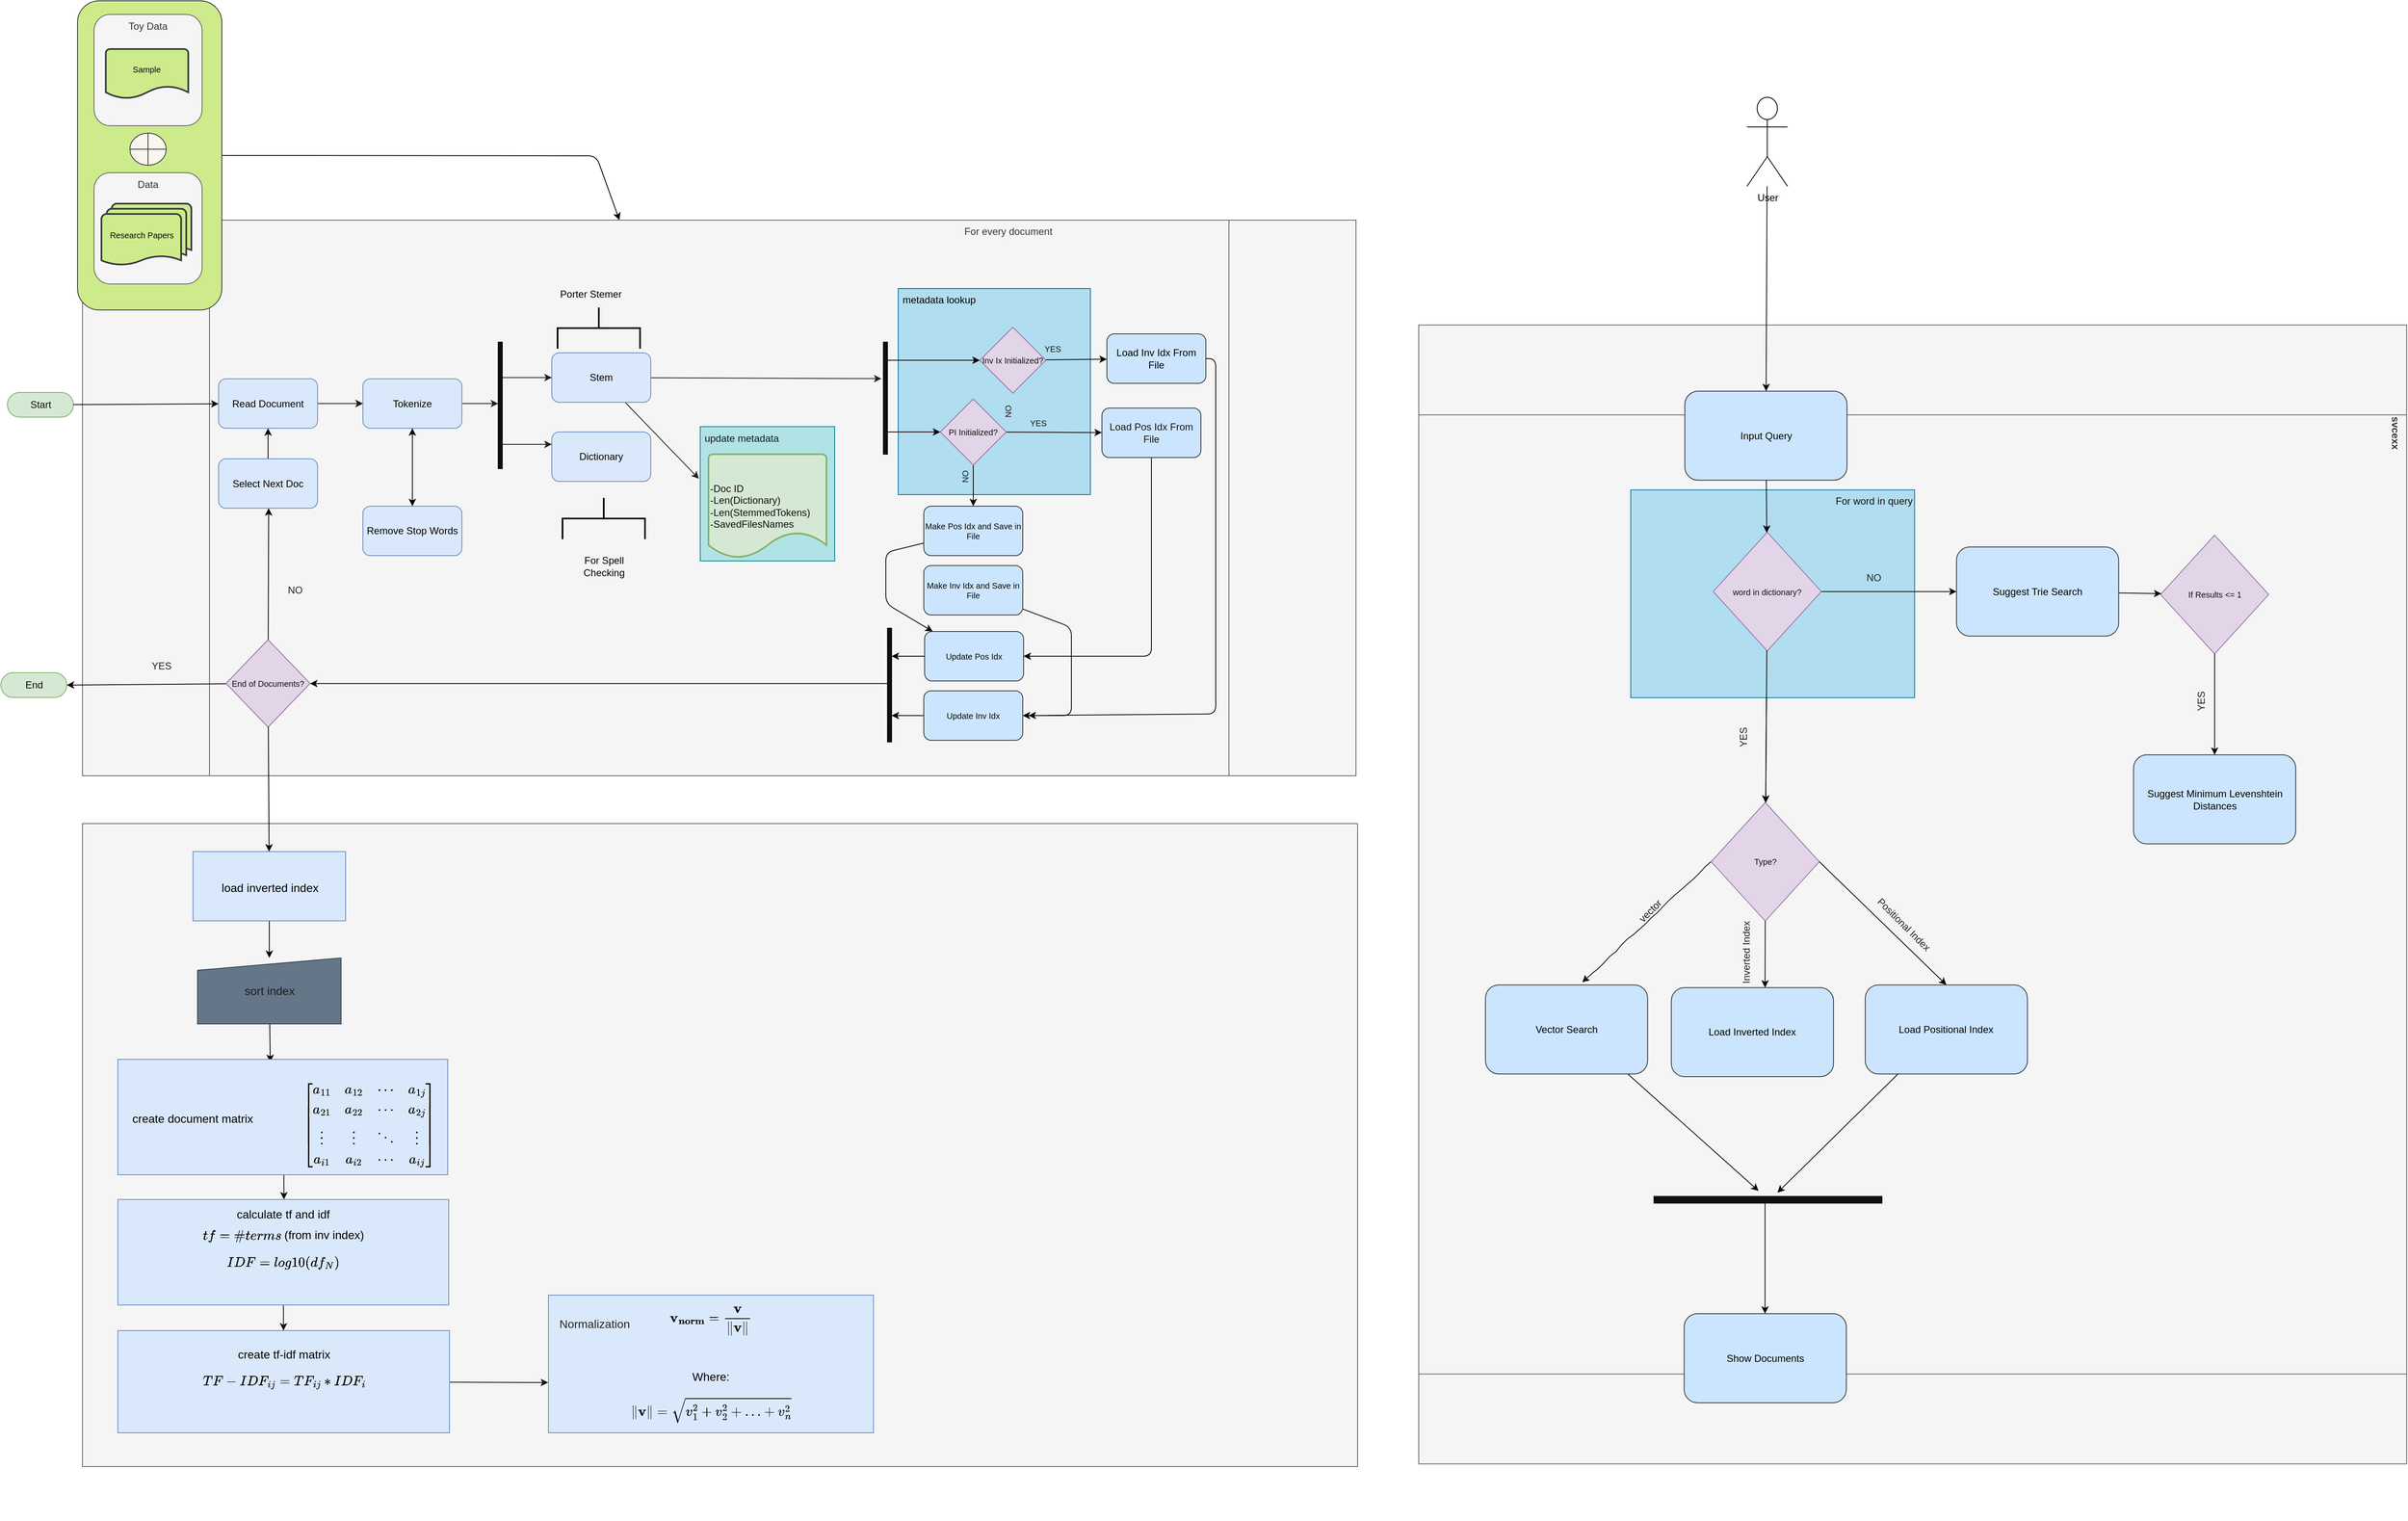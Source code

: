 <mxfile>
    <diagram id="dGPxJo6fwc0PaEvFugDu" name="Page-1">
        <mxGraphModel dx="1593" dy="1040" grid="0" gridSize="10" guides="1" tooltips="1" connect="1" arrows="1" fold="1" page="0" pageScale="1" pageWidth="700" pageHeight="1000" background="#ffffff" math="1" shadow="0">
            <root>
                <mxCell id="0"/>
                <mxCell id="1" parent="0"/>
                <mxCell id="136" value="Start" style="html=1;dashed=0;whitespace=wrap;shape=mxgraph.dfd.start;fillColor=#d5e8d4;strokeColor=#82b366;fontColor=#121212;" parent="1" vertex="1">
                    <mxGeometry x="42" y="198" width="80" height="30" as="geometry"/>
                </mxCell>
                <mxCell id="137" value="&amp;nbsp; &amp;nbsp; &amp;nbsp; &amp;nbsp; &amp;nbsp; &amp;nbsp; &amp;nbsp; &amp;nbsp; &amp;nbsp; &amp;nbsp; &amp;nbsp; &amp;nbsp; &amp;nbsp; &amp;nbsp; &amp;nbsp; &amp;nbsp; &amp;nbsp; &amp;nbsp; &amp;nbsp; &amp;nbsp; &amp;nbsp; &amp;nbsp; &amp;nbsp; &amp;nbsp; &amp;nbsp; &amp;nbsp; &amp;nbsp; &amp;nbsp; &amp;nbsp; &amp;nbsp; &amp;nbsp; &amp;nbsp; &amp;nbsp; &amp;nbsp; &amp;nbsp; &amp;nbsp; &amp;nbsp; &amp;nbsp; &amp;nbsp; &amp;nbsp; &amp;nbsp; &amp;nbsp; &amp;nbsp; &amp;nbsp; &amp;nbsp; &amp;nbsp; &amp;nbsp; &amp;nbsp; &amp;nbsp; &amp;nbsp; &amp;nbsp; &amp;nbsp; &amp;nbsp; &amp;nbsp; &amp;nbsp; &amp;nbsp; &amp;nbsp; &amp;nbsp; &amp;nbsp; &amp;nbsp; &amp;nbsp; &amp;nbsp; &amp;nbsp; &amp;nbsp; &amp;nbsp; &amp;nbsp; &amp;nbsp; &amp;nbsp; &amp;nbsp; &amp;nbsp; &amp;nbsp; &amp;nbsp; &amp;nbsp; &amp;nbsp; &amp;nbsp; &amp;nbsp; &amp;nbsp; &amp;nbsp; &amp;nbsp; &amp;nbsp; &amp;nbsp; &amp;nbsp; &amp;nbsp; &amp;nbsp; &amp;nbsp; &amp;nbsp; &amp;nbsp; &amp;nbsp; &amp;nbsp; &amp;nbsp; &amp;nbsp; &amp;nbsp; &amp;nbsp; &amp;nbsp; &amp;nbsp; &amp;nbsp; &amp;nbsp; &amp;nbsp; &amp;nbsp; &amp;nbsp; &amp;nbsp; &amp;nbsp; &amp;nbsp; &amp;nbsp; &amp;nbsp; For every document" style="shape=process;whiteSpace=wrap;html=1;backgroundOutline=1;fillColor=#f5f5f5;strokeColor=#666666;verticalAlign=top;fontColor=#333333;" parent="1" vertex="1">
                    <mxGeometry x="133" y="-11" width="1544" height="674" as="geometry"/>
                </mxCell>
                <mxCell id="138" value="&amp;nbsp;metadata lookup" style="rounded=0;whiteSpace=wrap;html=1;strokeColor=#10739e;fillColor=#b1ddf0;fontColor=#000000;align=left;verticalAlign=top;" parent="1" vertex="1">
                    <mxGeometry x="1122" y="72" width="233" height="250" as="geometry"/>
                </mxCell>
                <mxCell id="139" style="edgeStyle=none;html=1;strokeColor=#000000;fontColor=#000000;" parent="1" source="140" target="137" edge="1">
                    <mxGeometry relative="1" as="geometry">
                        <Array as="points">
                            <mxPoint x="756" y="-89"/>
                        </Array>
                    </mxGeometry>
                </mxCell>
                <mxCell id="140" value="" style="rounded=1;whiteSpace=wrap;html=1;labelBorderColor=none;strokeColor=#36393d;fontSize=10;fillColor=#cdeb8b;" parent="1" vertex="1">
                    <mxGeometry x="127" y="-277" width="175" height="375" as="geometry"/>
                </mxCell>
                <mxCell id="141" value="" style="edgeStyle=none;hachureGap=4;html=1;fontFamily=Architects Daughter;fontSource=https%3A%2F%2Ffonts.googleapis.com%2Fcss%3Ffamily%3DArchitects%2BDaughter;fontSize=16;" parent="1" source="143" target="168" edge="1">
                    <mxGeometry relative="1" as="geometry"/>
                </mxCell>
                <mxCell id="142" style="edgeStyle=none;hachureGap=4;html=1;fontFamily=Architects Daughter;fontSource=https%3A%2F%2Ffonts.googleapis.com%2Fcss%3Ffamily%3DArchitects%2BDaughter;fontSize=16;strokeColor=#222020;" parent="1" source="143" target="168" edge="1">
                    <mxGeometry relative="1" as="geometry"/>
                </mxCell>
                <mxCell id="143" value="Read Document" style="rounded=1;whiteSpace=wrap;html=1;fillColor=#dae8fc;strokeColor=#6c8ebf;fontColor=#000000;labelBorderColor=none;" parent="1" vertex="1">
                    <mxGeometry x="298" y="181.5" width="120" height="60" as="geometry"/>
                </mxCell>
                <mxCell id="144" value="Data" style="rounded=1;whiteSpace=wrap;html=1;fillColor=#f5f5f5;strokeColor=#666666;fontColor=#333333;verticalAlign=top;" parent="1" vertex="1">
                    <mxGeometry x="147" y="-68.5" width="131" height="135" as="geometry"/>
                </mxCell>
                <mxCell id="145" style="edgeStyle=none;html=1;strokeColor=#0f0000;fontColor=#130101;" parent="1" source="136" target="143" edge="1">
                    <mxGeometry relative="1" as="geometry"/>
                </mxCell>
                <mxCell id="146" value="Toy Data" style="rounded=1;whiteSpace=wrap;html=1;fillColor=#f5f5f5;strokeColor=#666666;fontColor=#333333;verticalAlign=top;" parent="1" vertex="1">
                    <mxGeometry x="147" y="-260.5" width="131" height="135" as="geometry"/>
                </mxCell>
                <mxCell id="147" value="" style="edgeStyle=none;html=1;strokeColor=#080808;fontColor=#0f0f0f;" parent="1" source="192" target="184" edge="1">
                    <mxGeometry relative="1" as="geometry"/>
                </mxCell>
                <mxCell id="148" value="&amp;nbsp; &amp;nbsp;Research Papers" style="strokeWidth=2;html=1;shape=mxgraph.flowchart.multi-document;whiteSpace=wrap;strokeColor=#36393d;fontSize=10;fillColor=#cdeb8b;fontColor=#080707;align=left;" parent="1" vertex="1">
                    <mxGeometry x="156" y="-31" width="109" height="75.5" as="geometry"/>
                </mxCell>
                <mxCell id="149" value="&lt;br&gt;Sample" style="strokeWidth=2;html=1;shape=mxgraph.flowchart.document2;whiteSpace=wrap;size=0.25;strokeColor=#36393d;fontSize=10;fillColor=#cdeb8b;fontColor=#0a0a0a;verticalAlign=top;" parent="1" vertex="1">
                    <mxGeometry x="161.25" y="-218.5" width="100" height="60" as="geometry"/>
                </mxCell>
                <mxCell id="150" style="edgeStyle=none;html=1;entryX=1;entryY=0.5;entryDx=0;entryDy=0;strokeColor=#0f0000;fontSize=10;fontColor=#080808;" parent="1" edge="1">
                    <mxGeometry relative="1" as="geometry">
                        <Array as="points">
                            <mxPoint x="1507" y="157"/>
                            <mxPoint x="1507" y="442"/>
                            <mxPoint x="1507" y="588"/>
                        </Array>
                        <mxPoint x="1490" y="157" as="sourcePoint"/>
                        <mxPoint x="1280" y="590" as="targetPoint"/>
                    </mxGeometry>
                </mxCell>
                <mxCell id="151" value="" style="edgeStyle=none;html=1;strokeColor=#0f0000;fontSize=10;fontColor=#080808;" parent="1" source="152" target="157" edge="1">
                    <mxGeometry relative="1" as="geometry"/>
                </mxCell>
                <mxCell id="152" value="Update Pos Idx" style="rounded=1;whiteSpace=wrap;html=1;labelBorderColor=none;strokeColor=#36393d;fontSize=10;fillColor=#cce5ff;fontColor=#080808;" parent="1" vertex="1">
                    <mxGeometry x="1154" y="488" width="120" height="60" as="geometry"/>
                </mxCell>
                <mxCell id="153" value="" style="edgeStyle=none;html=1;strokeColor=#0f0000;fontSize=10;fontColor=#080808;" parent="1" source="154" target="157" edge="1">
                    <mxGeometry relative="1" as="geometry"/>
                </mxCell>
                <mxCell id="154" value="Update Inv Idx" style="rounded=1;whiteSpace=wrap;html=1;labelBorderColor=none;strokeColor=#36393d;fontSize=10;fillColor=#cce5ff;fontColor=#080808;" parent="1" vertex="1">
                    <mxGeometry x="1153" y="560" width="120" height="60" as="geometry"/>
                </mxCell>
                <mxCell id="155" value="NO" style="text;html=1;strokeColor=none;fillColor=none;align=center;verticalAlign=middle;whiteSpace=wrap;rounded=0;labelBorderColor=none;fontSize=10;fontColor=#151414;horizontal=0;" parent="1" vertex="1">
                    <mxGeometry x="1173" y="285" width="60" height="30" as="geometry"/>
                </mxCell>
                <mxCell id="156" style="edgeStyle=none;html=1;strokeColor=#0f0000;fontSize=10;fontColor=#080808;" parent="1" source="157" target="162" edge="1">
                    <mxGeometry relative="1" as="geometry"/>
                </mxCell>
                <mxCell id="157" value="" style="html=1;points=[];perimeter=orthogonalPerimeter;fillColor=strokeColor;fontColor=#230101;strokeColor=#100f0f;" parent="1" vertex="1">
                    <mxGeometry x="1109" y="484" width="5" height="138" as="geometry"/>
                </mxCell>
                <mxCell id="158" value="" style="verticalLabelPosition=bottom;verticalAlign=top;html=1;shape=mxgraph.flowchart.summing_function;labelBorderColor=none;strokeColor=#36393d;fontSize=10;fillColor=#f9f7ed;" parent="1" vertex="1">
                    <mxGeometry x="190.5" y="-116.5" width="44" height="39" as="geometry"/>
                </mxCell>
                <mxCell id="159" value="End" style="html=1;dashed=0;whitespace=wrap;shape=mxgraph.dfd.start;fillColor=#d5e8d4;strokeColor=#82b366;fontColor=#080808;" parent="1" vertex="1">
                    <mxGeometry x="34" y="538" width="80" height="30" as="geometry"/>
                </mxCell>
                <mxCell id="160" value="" style="edgeStyle=none;html=1;strokeColor=#0f0000;fontSize=10;fontColor=#080808;" parent="1" source="162" edge="1">
                    <mxGeometry relative="1" as="geometry">
                        <mxPoint x="358.727" y="338.5" as="targetPoint"/>
                    </mxGeometry>
                </mxCell>
                <mxCell id="161" style="edgeStyle=none;html=1;entryX=1;entryY=0.5;entryDx=0;entryDy=0;entryPerimeter=0;strokeColor=#0f0000;fontSize=10;fontColor=#080808;" parent="1" source="162" target="159" edge="1">
                    <mxGeometry relative="1" as="geometry"/>
                </mxCell>
                <mxCell id="162" value="&lt;font style=&quot;font-size: 10px;&quot;&gt;End of Documents?&lt;/font&gt;" style="rhombus;whiteSpace=wrap;html=1;fillColor=#e1d5e7;strokeColor=#9673a6;fontColor=#100f0f;" parent="1" vertex="1">
                    <mxGeometry x="307" y="498" width="102" height="106" as="geometry"/>
                </mxCell>
                <mxCell id="163" value="" style="edgeStyle=none;html=1;strokeColor=#0f0000;fontSize=10;fontColor=#080808;" parent="1" source="164" target="143" edge="1">
                    <mxGeometry relative="1" as="geometry"/>
                </mxCell>
                <mxCell id="164" value="Select Next Doc" style="rounded=1;whiteSpace=wrap;html=1;fillColor=#dae8fc;strokeColor=#6c8ebf;fontColor=#000000;labelBorderColor=none;" parent="1" vertex="1">
                    <mxGeometry x="298" y="278.5" width="120" height="60" as="geometry"/>
                </mxCell>
                <mxCell id="165" value="Dictionary" style="whiteSpace=wrap;html=1;fillColor=#dae8fc;strokeColor=#6c8ebf;fontColor=#000000;rounded=1;labelBorderColor=none;" parent="1" vertex="1">
                    <mxGeometry x="702" y="246" width="120" height="60" as="geometry"/>
                </mxCell>
                <mxCell id="166" style="edgeStyle=none;html=1;strokeColor=#080808;fontColor=#000000;" parent="1" source="168" target="170" edge="1">
                    <mxGeometry relative="1" as="geometry"/>
                </mxCell>
                <mxCell id="167" value="" style="edgeStyle=none;hachureGap=4;html=1;strokeColor=#222020;fontFamily=Architects Daughter;fontSource=https%3A%2F%2Ffonts.googleapis.com%2Fcss%3Ffamily%3DArchitects%2BDaughter;fontSize=16;" parent="1" source="168" target="179" edge="1">
                    <mxGeometry relative="1" as="geometry"/>
                </mxCell>
                <mxCell id="168" value="Tokenize" style="whiteSpace=wrap;html=1;fillColor=#dae8fc;strokeColor=#6c8ebf;fontColor=#000000;rounded=1;labelBorderColor=none;" parent="1" vertex="1">
                    <mxGeometry x="473" y="181.5" width="120" height="60" as="geometry"/>
                </mxCell>
                <mxCell id="169" style="edgeStyle=none;html=1;strokeColor=#080808;fontColor=#000000;" parent="1" source="170" target="168" edge="1">
                    <mxGeometry relative="1" as="geometry"/>
                </mxCell>
                <mxCell id="170" value="Remove Stop Words" style="whiteSpace=wrap;html=1;fillColor=#dae8fc;strokeColor=#6c8ebf;fontColor=#000000;rounded=1;labelBorderColor=none;" parent="1" vertex="1">
                    <mxGeometry x="473" y="336" width="120" height="60" as="geometry"/>
                </mxCell>
                <mxCell id="171" value="Porter Stemer" style="text;html=1;strokeColor=none;fillColor=none;align=center;verticalAlign=middle;whiteSpace=wrap;rounded=0;fontColor=#000000;" parent="1" vertex="1">
                    <mxGeometry x="700" y="66.5" width="99" height="25" as="geometry"/>
                </mxCell>
                <mxCell id="172" style="edgeStyle=none;hachureGap=4;html=1;entryX=-0.01;entryY=0.388;entryDx=0;entryDy=0;entryPerimeter=0;strokeColor=#222020;fontFamily=Architects Daughter;fontSource=https%3A%2F%2Ffonts.googleapis.com%2Fcss%3Ffamily%3DArchitects%2BDaughter;fontSize=16;" parent="1" source="174" target="180" edge="1">
                    <mxGeometry relative="1" as="geometry"/>
                </mxCell>
                <mxCell id="173" style="edgeStyle=none;hachureGap=4;html=1;entryX=-0.467;entryY=0.326;entryDx=0;entryDy=0;entryPerimeter=0;strokeColor=#222020;fontFamily=Architects Daughter;fontSource=https%3A%2F%2Ffonts.googleapis.com%2Fcss%3Ffamily%3DArchitects%2BDaughter;fontSize=16;" parent="1" source="174" target="188" edge="1">
                    <mxGeometry relative="1" as="geometry"/>
                </mxCell>
                <mxCell id="174" value="Stem" style="whiteSpace=wrap;html=1;fillColor=#dae8fc;strokeColor=#6c8ebf;fontColor=#000000;rounded=1;labelBorderColor=none;" parent="1" vertex="1">
                    <mxGeometry x="702" y="150" width="120" height="60" as="geometry"/>
                </mxCell>
                <mxCell id="175" value="" style="strokeWidth=2;html=1;shape=mxgraph.flowchart.annotation_2;align=left;labelPosition=right;pointerEvents=1;strokeColor=#000000;rotation=90;" parent="1" vertex="1">
                    <mxGeometry x="734" y="70" width="50" height="100" as="geometry"/>
                </mxCell>
                <mxCell id="176" value="For Spell Checking" style="text;html=1;strokeColor=none;fillColor=none;align=center;verticalAlign=middle;whiteSpace=wrap;rounded=0;fontColor=#000000;" parent="1" vertex="1">
                    <mxGeometry x="715.5" y="396" width="99" height="25" as="geometry"/>
                </mxCell>
                <mxCell id="177" style="edgeStyle=none;hachureGap=4;html=1;entryX=0;entryY=0.5;entryDx=0;entryDy=0;strokeColor=#222020;fontFamily=Architects Daughter;fontSource=https%3A%2F%2Ffonts.googleapis.com%2Fcss%3Ffamily%3DArchitects%2BDaughter;fontSize=16;" parent="1" source="179" target="174" edge="1">
                    <mxGeometry relative="1" as="geometry"/>
                </mxCell>
                <mxCell id="178" style="edgeStyle=none;hachureGap=4;html=1;entryX=0;entryY=0.25;entryDx=0;entryDy=0;strokeColor=#222020;fontFamily=Architects Daughter;fontSource=https%3A%2F%2Ffonts.googleapis.com%2Fcss%3Ffamily%3DArchitects%2BDaughter;fontSize=16;" parent="1" source="179" target="165" edge="1">
                    <mxGeometry relative="1" as="geometry"/>
                </mxCell>
                <mxCell id="179" value="" style="html=1;points=[];perimeter=orthogonalPerimeter;fillColor=strokeColor;fontColor=#230101;strokeColor=#100f0f;" parent="1" vertex="1">
                    <mxGeometry x="637" y="137" width="5" height="153.5" as="geometry"/>
                </mxCell>
                <mxCell id="180" value="&amp;nbsp;update metadata" style="rounded=0;whiteSpace=wrap;html=1;strokeColor=#0e8088;fillColor=#b0e3e6;align=left;verticalAlign=top;fontColor=#171616;" parent="1" vertex="1">
                    <mxGeometry x="882" y="239.5" width="163" height="163" as="geometry"/>
                </mxCell>
                <mxCell id="181" value="-Doc ID&lt;br&gt;-Len(Dictionary)&lt;br&gt;-Len(StemmedTokens)&lt;br&gt;-SavedFilesNames" style="strokeWidth=2;html=1;shape=mxgraph.flowchart.document2;whiteSpace=wrap;size=0.25;strokeColor=#82b366;fillColor=#d5e8d4;fontColor=#0f0f0f;align=left;" parent="1" vertex="1">
                    <mxGeometry x="892" y="273" width="143" height="126" as="geometry"/>
                </mxCell>
                <mxCell id="182" style="edgeStyle=none;html=1;strokeColor=#080808;fontColor=#0f0f0f;" parent="1" source="184" target="152" edge="1">
                    <mxGeometry relative="1" as="geometry">
                        <Array as="points">
                            <mxPoint x="1107" y="392"/>
                            <mxPoint x="1107" y="454"/>
                        </Array>
                    </mxGeometry>
                </mxCell>
                <mxCell id="183" style="edgeStyle=none;html=1;strokeColor=#080808;fontColor=#0f0f0f;" parent="1" source="185" target="154" edge="1">
                    <mxGeometry relative="1" as="geometry">
                        <Array as="points">
                            <mxPoint x="1332" y="483"/>
                            <mxPoint x="1332" y="590"/>
                        </Array>
                    </mxGeometry>
                </mxCell>
                <mxCell id="184" value="Make Pos Idx and Save in File" style="rounded=1;whiteSpace=wrap;html=1;labelBorderColor=none;strokeColor=#36393d;fontSize=10;fillColor=#cce5ff;fontColor=#080808;" parent="1" vertex="1">
                    <mxGeometry x="1153" y="336" width="120" height="60" as="geometry"/>
                </mxCell>
                <mxCell id="185" value="Make Inv Idx and Save in File" style="rounded=1;whiteSpace=wrap;html=1;labelBorderColor=none;strokeColor=#36393d;fontSize=10;fillColor=#cce5ff;fontColor=#080808;" parent="1" vertex="1">
                    <mxGeometry x="1153" y="408" width="120" height="60" as="geometry"/>
                </mxCell>
                <mxCell id="186" value="" style="edgeStyle=none;html=1;strokeColor=#0f0000;fontColor=#230101;entryX=0;entryY=0.5;entryDx=0;entryDy=0;" parent="1" source="188" target="190" edge="1">
                    <mxGeometry relative="1" as="geometry">
                        <mxPoint x="1136" y="159" as="sourcePoint"/>
                    </mxGeometry>
                </mxCell>
                <mxCell id="187" style="edgeStyle=none;html=1;entryX=0;entryY=0.5;entryDx=0;entryDy=0;strokeColor=#0f0000;fontSize=10;fontColor=#080808;" parent="1" source="188" target="192" edge="1">
                    <mxGeometry relative="1" as="geometry"/>
                </mxCell>
                <mxCell id="188" value="" style="html=1;points=[];perimeter=orthogonalPerimeter;fillColor=strokeColor;fontColor=#230101;strokeColor=#100f0f;" parent="1" vertex="1">
                    <mxGeometry x="1104" y="137" width="5" height="136" as="geometry"/>
                </mxCell>
                <mxCell id="189" value="" style="edgeStyle=none;html=1;strokeColor=#0f0000;fontSize=10;fontColor=#0a0a0a;" parent="1" source="190" target="193" edge="1">
                    <mxGeometry relative="1" as="geometry"/>
                </mxCell>
                <mxCell id="190" value="&lt;font style=&quot;font-size: 10px;&quot;&gt;Inv Ix Initialized?&lt;/font&gt;" style="rhombus;whiteSpace=wrap;html=1;fillColor=#e1d5e7;strokeColor=#9673a6;fontColor=#100f0f;" parent="1" vertex="1">
                    <mxGeometry x="1221" y="119" width="80" height="80" as="geometry"/>
                </mxCell>
                <mxCell id="191" style="edgeStyle=none;html=1;strokeColor=#0f0000;fontSize=10;fontColor=#151414;" parent="1" source="192" target="195" edge="1">
                    <mxGeometry relative="1" as="geometry"/>
                </mxCell>
                <mxCell id="192" value="&lt;font style=&quot;font-size: 10px;&quot;&gt;PI Initialized?&lt;/font&gt;" style="rhombus;whiteSpace=wrap;html=1;fillColor=#e1d5e7;strokeColor=#9673a6;fontColor=#100f0f;" parent="1" vertex="1">
                    <mxGeometry x="1173" y="206" width="80" height="80" as="geometry"/>
                </mxCell>
                <mxCell id="193" value="Load Inv Idx From File" style="rounded=1;whiteSpace=wrap;html=1;fillColor=#cce5ff;strokeColor=#36393d;fontColor=#000000;" parent="1" vertex="1">
                    <mxGeometry x="1375" y="127" width="120" height="60" as="geometry"/>
                </mxCell>
                <mxCell id="194" style="edgeStyle=none;html=1;entryX=1;entryY=0.5;entryDx=0;entryDy=0;strokeColor=#080808;fontColor=#000000;" parent="1" source="195" target="152" edge="1">
                    <mxGeometry relative="1" as="geometry">
                        <Array as="points">
                            <mxPoint x="1429" y="518"/>
                        </Array>
                    </mxGeometry>
                </mxCell>
                <mxCell id="195" value="Load Pos Idx From File" style="rounded=1;whiteSpace=wrap;html=1;fillColor=#cce5ff;strokeColor=#36393d;fontColor=#151414;" parent="1" vertex="1">
                    <mxGeometry x="1369" y="217" width="120" height="60" as="geometry"/>
                </mxCell>
                <mxCell id="196" value="YES" style="text;html=1;strokeColor=none;fillColor=none;align=center;verticalAlign=middle;whiteSpace=wrap;rounded=0;labelBorderColor=none;fontSize=10;fontColor=#151414;" parent="1" vertex="1">
                    <mxGeometry x="1291" y="129" width="37" height="31" as="geometry"/>
                </mxCell>
                <mxCell id="197" value="YES" style="text;html=1;strokeColor=none;fillColor=none;align=center;verticalAlign=middle;whiteSpace=wrap;rounded=0;labelBorderColor=none;fontSize=10;fontColor=#151414;" parent="1" vertex="1">
                    <mxGeometry x="1262" y="220" width="60" height="30" as="geometry"/>
                </mxCell>
                <mxCell id="198" value="NO" style="text;html=1;strokeColor=none;fillColor=none;align=center;verticalAlign=middle;whiteSpace=wrap;rounded=0;labelBorderColor=none;fontSize=10;fontColor=#151414;horizontal=0;" parent="1" vertex="1">
                    <mxGeometry x="1225" y="206" width="60" height="30" as="geometry"/>
                </mxCell>
                <mxCell id="199" value="NO" style="text;html=1;strokeColor=none;fillColor=none;align=center;verticalAlign=middle;whiteSpace=wrap;rounded=0;fontColor=#242323;" parent="1" vertex="1">
                    <mxGeometry x="361" y="423" width="60" height="30" as="geometry"/>
                </mxCell>
                <mxCell id="200" value="YES" style="text;html=1;strokeColor=none;fillColor=none;align=center;verticalAlign=middle;whiteSpace=wrap;rounded=0;fontColor=#242323;" parent="1" vertex="1">
                    <mxGeometry x="199" y="515" width="60" height="30" as="geometry"/>
                </mxCell>
                <mxCell id="202" value="" style="strokeWidth=2;html=1;shape=mxgraph.flowchart.annotation_2;align=left;labelPosition=right;pointerEvents=1;strokeColor=#000000;rotation=90;" parent="1" vertex="1">
                    <mxGeometry x="740" y="301" width="50" height="100" as="geometry"/>
                </mxCell>
                <mxCell id="207" value="" style="html=1;dashed=0;whitespace=wrap;hachureGap=4;fontFamily=Architects Daughter;fontSource=https%3A%2F%2Ffonts.googleapis.com%2Fcss%3Ffamily%3DArchitects%2BDaughter;fontSize=20;fillColor=#f5f5f5;strokeColor=#666666;fontColor=#333333;" parent="1" vertex="1">
                    <mxGeometry x="133" y="721" width="1546" height="780" as="geometry"/>
                </mxCell>
                <mxCell id="214" value="" style="edgeStyle=none;hachureGap=4;html=1;strokeColor=#000000;fontFamily=Helvetica;fontSize=14;fontColor=#1d1b1b;" parent="1" source="208" target="213" edge="1">
                    <mxGeometry relative="1" as="geometry"/>
                </mxCell>
                <mxCell id="208" value="&lt;font style=&quot;font-size: 14px;&quot; face=&quot;Helvetica&quot;&gt;load inverted index&lt;/font&gt;" style="html=1;dashed=0;whitespace=wrap;hachureGap=4;fontFamily=Architects Daughter;fontSource=https%3A%2F%2Ffonts.googleapis.com%2Fcss%3Ffamily%3DArchitects%2BDaughter;fontSize=20;fillColor=#dae8fc;strokeColor=#6c8ebf;fontColor=#000000;" parent="1" vertex="1">
                    <mxGeometry x="267" y="755" width="185" height="84" as="geometry"/>
                </mxCell>
                <mxCell id="216" value="" style="edgeStyle=none;hachureGap=4;html=1;strokeColor=#000000;fontFamily=Helvetica;fontSize=14;fontColor=#1d1b1b;entryX=0.462;entryY=0.024;entryDx=0;entryDy=0;entryPerimeter=0;" parent="1" source="213" target="217" edge="1">
                    <mxGeometry relative="1" as="geometry">
                        <mxPoint x="349.479" y="1047" as="targetPoint"/>
                    </mxGeometry>
                </mxCell>
                <mxCell id="213" value="&lt;font style=&quot;font-size: 14px;&quot;&gt;sort index&lt;/font&gt;" style="shape=manualInput;whiteSpace=wrap;html=1;dashed=0;size=15;hachureGap=4;fontFamily=Helvetica;fontSize=14;fillColor=#647687;strokeColor=#314354;fontColor=#1d1b1b;" parent="1" vertex="1">
                    <mxGeometry x="272.5" y="884" width="174" height="80" as="geometry"/>
                </mxCell>
                <mxCell id="229" value="" style="edgeStyle=none;html=1;fontSize=19;strokeColor=#0f0f0f;" parent="1" edge="1">
                    <mxGeometry relative="1" as="geometry">
                        <mxPoint x="377.085" y="1134" as="sourcePoint"/>
                        <mxPoint x="377.23" y="1177" as="targetPoint"/>
                    </mxGeometry>
                </mxCell>
                <mxCell id="217" value="&lt;font face=&quot;Helvetica&quot;&gt;&lt;span style=&quot;font-size: 14px;&quot;&gt;&amp;nbsp; &amp;nbsp; create document matrix&lt;/span&gt;&lt;/font&gt;" style="html=1;dashed=0;whitespace=wrap;hachureGap=4;fontFamily=Architects Daughter;fontSource=https%3A%2F%2Ffonts.googleapis.com%2Fcss%3Ffamily%3DArchitects%2BDaughter;fontSize=20;fillColor=#dae8fc;strokeColor=#6c8ebf;fontColor=#000000;align=left;" parent="1" vertex="1">
                    <mxGeometry x="175.87" y="1007" width="400" height="140" as="geometry"/>
                </mxCell>
                <mxCell id="234" style="edgeStyle=none;html=1;entryX=-0.001;entryY=0.635;entryDx=0;entryDy=0;entryPerimeter=0;strokeColor=#0f0f0f;fontFamily=Helvetica;fontSize=14;fontColor=#272525;" parent="1" source="222" target="231" edge="1">
                    <mxGeometry relative="1" as="geometry"/>
                </mxCell>
                <mxCell id="222" value="&lt;font face=&quot;Helvetica&quot;&gt;&lt;span style=&quot;font-size: 14px;&quot;&gt;create tf-idf matrix&lt;br&gt;$$TF-IDF_{ij} = TF_{ij} * IDF_{i}$$&amp;nbsp;&lt;br&gt;&lt;/span&gt;&lt;/font&gt;" style="html=1;dashed=0;whitespace=wrap;hachureGap=4;fontFamily=Architects Daughter;fontSource=https%3A%2F%2Ffonts.googleapis.com%2Fcss%3Ffamily%3DArchitects%2BDaughter;fontSize=20;fillColor=#dae8fc;strokeColor=#6c8ebf;fontColor=#000000;" parent="1" vertex="1">
                    <mxGeometry x="175.87" y="1336" width="402.13" height="124" as="geometry"/>
                </mxCell>
                <mxCell id="227" value="$$ \begin{bmatrix} a_{11} &amp;amp; a_{12} &amp;amp; \cdots &amp;amp; a_{1j} \\ a_{21} &amp;amp; a_{22} &amp;amp; \cdots &amp;amp; a_{2j} \\ \vdots &amp;amp; \vdots &amp;amp; \ddots &amp;amp; \vdots \\ a_{i1} &amp;amp; a_{i2} &amp;amp; \cdots &amp;amp; a_{ij} \\ \end{bmatrix} $$&lt;br&gt;" style="text;html=1;strokeColor=none;fillColor=none;align=center;verticalAlign=middle;whiteSpace=wrap;rounded=0;hachureGap=4;fontFamily=Helvetica;fontSize=14;fontColor=#000000;" parent="1" vertex="1">
                    <mxGeometry x="449" y="1080" width="63" height="30" as="geometry"/>
                </mxCell>
                <mxCell id="230" value="" style="edgeStyle=none;html=1;strokeColor=#0f0f0f;fontSize=19;" parent="1" source="228" target="222" edge="1">
                    <mxGeometry relative="1" as="geometry"/>
                </mxCell>
                <mxCell id="228" value="&lt;font face=&quot;Helvetica&quot;&gt;&lt;span style=&quot;font-size: 14px;&quot;&gt;calculate tf and idf&lt;/span&gt;&lt;br&gt;&lt;span style=&quot;font-size: 14px;&quot;&gt;`tf = #terms` (from inv index)&lt;/span&gt;&lt;br&gt;&lt;span style=&quot;font-size: 14px;&quot;&gt;$$IDF=log10​(df_N​)$$&lt;/span&gt;&lt;br&gt;&lt;/font&gt;" style="html=1;dashed=0;whitespace=wrap;hachureGap=4;fontFamily=Architects Daughter;fontSource=https%3A%2F%2Ffonts.googleapis.com%2Fcss%3Ffamily%3DArchitects%2BDaughter;fontSize=20;fillColor=#dae8fc;strokeColor=#6c8ebf;fontColor=#000000;" parent="1" vertex="1">
                    <mxGeometry x="175.87" y="1177" width="401.13" height="128" as="geometry"/>
                </mxCell>
                <mxCell id="231" value="&lt;font style=&quot;font-size: 14px;&quot; face=&quot;Helvetica&quot;&gt;\[&lt;br&gt;\mathbf{v_{\text{norm}}} = \frac{\mathbf{v}}{\| \mathbf{v} \|}&lt;br&gt;\]&lt;br&gt;Where:&lt;br&gt;\[&lt;br&gt;\| \mathbf{v} \| = \sqrt{v_1^2 + v_2^2 + \ldots + v_n^2}&lt;br&gt;\]&lt;/font&gt;" style="whiteSpace=wrap;html=1;fontSize=20;fontFamily=Architects Daughter;fillColor=#dae8fc;strokeColor=#6c8ebf;fontColor=#000000;dashed=0;hachureGap=4;fontSource=https%3A%2F%2Ffonts.googleapis.com%2Fcss%3Ffamily%3DArchitects%2BDaughter;align=center;" parent="1" vertex="1">
                    <mxGeometry x="698" y="1293" width="394" height="167" as="geometry"/>
                </mxCell>
                <mxCell id="233" value="&lt;font color=&quot;#272525&quot;&gt;Normalization&lt;/font&gt;" style="text;html=1;strokeColor=none;fillColor=none;align=center;verticalAlign=top;whiteSpace=wrap;rounded=0;fontFamily=Helvetica;fontSize=14;" parent="1" vertex="1">
                    <mxGeometry x="724" y="1313" width="60" height="30" as="geometry"/>
                </mxCell>
                <mxCell id="299" value="" style="group" parent="1" vertex="1" connectable="0">
                    <mxGeometry x="1807" y="-160" width="1090" height="1726" as="geometry"/>
                </mxCell>
                <mxCell id="268" value="&lt;font color=&quot;#000000&quot;&gt;User&lt;/font&gt;" style="shape=umlActor;verticalLabelPosition=bottom;verticalAlign=top;html=1;outlineConnect=0;strokeColor=#050505;" parent="299" vertex="1">
                    <mxGeometry x="344.099" width="49.158" height="108.032" as="geometry"/>
                </mxCell>
                <mxCell id="269" value="svcexx" style="shape=process;whiteSpace=wrap;html=1;backgroundOutline=1;strokeColor=#666666;fillColor=#f5f5f5;rotation=90;size=0.079;align=left;verticalAlign=top;fontStyle=1;fontColor=#333333;" parent="299" vertex="1">
                    <mxGeometry x="-145.746" y="368.137" width="1381.491" height="1197.715" as="geometry"/>
                </mxCell>
                <mxCell id="270" value="Input Query" style="rounded=1;whiteSpace=wrap;html=1;fillColor=#cce5ff;strokeColor=#36393d;fontColor=#000000;" parent="299" vertex="1">
                    <mxGeometry x="268.723" y="356.506" width="196.633" height="108.032" as="geometry"/>
                </mxCell>
                <mxCell id="271" style="edgeStyle=none;html=1;strokeColor=#080808;fontColor=#000000;" parent="299" source="268" target="270" edge="1">
                    <mxGeometry relative="1" as="geometry"/>
                </mxCell>
                <mxCell id="301" style="edgeStyle=none;comic=1;sketch=0;html=1;entryX=0.597;entryY=-0.028;entryDx=0;entryDy=0;entryPerimeter=0;sketchStyle=comic;strokeColor=#0f0f0f;fontFamily=Helvetica;fontSize=12;fontColor=rgb(240, 240, 240);exitX=0;exitY=0.5;exitDx=0;exitDy=0;" parent="299" source="274" target="300" edge="1">
                    <mxGeometry relative="1" as="geometry"/>
                </mxCell>
                <mxCell id="274" value="&lt;font style=&quot;font-size: 10px;&quot;&gt;Type?&lt;/font&gt;" style="rhombus;whiteSpace=wrap;html=1;fillColor=#e1d5e7;strokeColor=#9673a6;fontColor=#100f0f;" parent="299" vertex="1">
                    <mxGeometry x="300.676" y="855.253" width="131.088" height="144.043" as="geometry"/>
                </mxCell>
                <mxCell id="275" style="edgeStyle=none;html=1;strokeColor=#080808;fontColor=#000000;entryX=-0.292;entryY=0.493;entryDx=0;entryDy=0;entryPerimeter=0;" parent="299" edge="1">
                    <mxGeometry relative="1" as="geometry">
                        <mxPoint x="195.554" y="1181.15" as="sourcePoint"/>
                        <mxPoint x="358.149" y="1326.615" as="targetPoint"/>
                    </mxGeometry>
                </mxCell>
                <mxCell id="276" value="Load Inverted Index" style="rounded=1;whiteSpace=wrap;html=1;fillColor=#cce5ff;strokeColor=#36393d;fontColor=#000000;" parent="299" vertex="1">
                    <mxGeometry x="252.339" y="1079.999" width="196.633" height="108.032" as="geometry"/>
                </mxCell>
                <mxCell id="272" style="edgeStyle=none;html=1;strokeColor=#080808;fontColor=#000000;exitX=0.5;exitY=1;exitDx=0;exitDy=0;" parent="299" source="274" edge="1">
                    <mxGeometry relative="1" as="geometry">
                        <mxPoint x="366" y="1080" as="targetPoint"/>
                    </mxGeometry>
                </mxCell>
                <mxCell id="277" style="edgeStyle=none;html=1;strokeColor=#080808;fontColor=#000000;" parent="299" edge="1">
                    <mxGeometry relative="1" as="geometry">
                        <mxPoint x="527.144" y="1184.751" as="sourcePoint"/>
                        <mxPoint x="380.967" y="1328.793" as="targetPoint"/>
                    </mxGeometry>
                </mxCell>
                <mxCell id="278" value="Load Positional Index" style="rounded=1;whiteSpace=wrap;html=1;fillColor=#cce5ff;strokeColor=#36393d;fontColor=#000000;" parent="299" vertex="1">
                    <mxGeometry x="487.477" y="1076.719" width="196.633" height="108.032" as="geometry"/>
                </mxCell>
                <mxCell id="273" style="edgeStyle=none;html=1;entryX=0.5;entryY=0;entryDx=0;entryDy=0;strokeColor=#080808;fontColor=#000000;exitX=1;exitY=0.5;exitDx=0;exitDy=0;" parent="299" source="274" target="278" edge="1">
                    <mxGeometry relative="1" as="geometry"/>
                </mxCell>
                <mxCell id="279" style="edgeStyle=none;html=1;strokeColor=#080808;fontColor=#000000;" parent="299" source="293" target="274" edge="1">
                    <mxGeometry relative="1" as="geometry"/>
                </mxCell>
                <mxCell id="281" value="Suggest Trie Search" style="rounded=1;whiteSpace=wrap;html=1;fillColor=#cce5ff;strokeColor=#36393d;fontColor=#000000;" parent="299" vertex="1">
                    <mxGeometry x="598.083" y="545.562" width="196.633" height="108.032" as="geometry"/>
                </mxCell>
                <mxCell id="283" value="&lt;span style=&quot;font-size: 10px;&quot;&gt;If Results &amp;lt;= 1&lt;/span&gt;" style="rhombus;whiteSpace=wrap;html=1;fillColor=#e1d5e7;strokeColor=#9673a6;fontColor=#100f0f;" parent="299" vertex="1">
                    <mxGeometry x="845.512" y="531.157" width="131.088" height="144.043" as="geometry"/>
                </mxCell>
                <mxCell id="280" value="" style="edgeStyle=none;html=1;strokeColor=#080808;fontColor=#000000;" parent="299" source="281" target="283" edge="1">
                    <mxGeometry relative="1" as="geometry"/>
                </mxCell>
                <mxCell id="284" value="Suggest Minimum Levenshtein Distances" style="rounded=1;whiteSpace=wrap;html=1;fillColor=#cce5ff;strokeColor=#36393d;fontColor=#000000;" parent="299" vertex="1">
                    <mxGeometry x="812.74" y="797.636" width="196.633" height="108.032" as="geometry"/>
                </mxCell>
                <mxCell id="282" value="" style="edgeStyle=none;html=1;strokeColor=#080808;fontColor=#000000;" parent="299" source="283" target="284" edge="1">
                    <mxGeometry relative="1" as="geometry"/>
                </mxCell>
                <mxCell id="285" value="" style="edgeStyle=none;html=1;strokeColor=#080808;fontColor=#000000;" parent="299" source="286" edge="1">
                    <mxGeometry relative="1" as="geometry">
                        <mxPoint x="365.963" y="1475.537" as="targetPoint"/>
                    </mxGeometry>
                </mxCell>
                <mxCell id="286" value="" style="html=1;points=[];perimeter=orthogonalPerimeter;fillColor=strokeColor;fontColor=#230101;strokeColor=#100f0f;rotation=90;" parent="299" vertex="1">
                    <mxGeometry x="365.401" y="1199.155" width="8.193" height="276.382" as="geometry"/>
                </mxCell>
                <mxCell id="287" value="Show Documents" style="rounded=1;whiteSpace=wrap;html=1;fillColor=#cce5ff;strokeColor=#36393d;fontColor=#000000;" parent="299" vertex="1">
                    <mxGeometry x="267.904" y="1475.537" width="196.633" height="108.032" as="geometry"/>
                </mxCell>
                <mxCell id="288" value="YES" style="text;html=1;strokeColor=none;fillColor=none;align=center;verticalAlign=middle;whiteSpace=wrap;rounded=0;fontColor=#242323;horizontal=0;" parent="299" vertex="1">
                    <mxGeometry x="845.512" y="705.809" width="98.316" height="54.016" as="geometry"/>
                </mxCell>
                <mxCell id="289" value="For word in query" style="rounded=0;whiteSpace=wrap;html=1;strokeColor=#10739e;fillColor=#b1ddf0;fontColor=#100f0f;verticalAlign=top;align=right;" parent="299" vertex="1">
                    <mxGeometry x="203.179" y="476.241" width="344.107" height="252.075" as="geometry"/>
                </mxCell>
                <mxCell id="290" value="Positional Index" style="text;html=1;strokeColor=none;fillColor=none;align=center;verticalAlign=middle;whiteSpace=wrap;rounded=0;fontColor=#242323;rotation=45;" parent="299" vertex="1">
                    <mxGeometry x="438.003" y="976.999" width="193.355" height="53.116" as="geometry"/>
                </mxCell>
                <mxCell id="291" value="Inverted Index" style="text;html=1;strokeColor=none;fillColor=none;align=center;verticalAlign=middle;whiteSpace=wrap;rounded=0;fontColor=#242323;rotation=-90;" parent="299" vertex="1">
                    <mxGeometry x="248.004" y="1010.222" width="191.717" height="54.016" as="geometry"/>
                </mxCell>
                <mxCell id="292" value="" style="edgeStyle=none;html=1;strokeColor=#080808;fontColor=#000000;" parent="299" source="293" target="281" edge="1">
                    <mxGeometry relative="1" as="geometry"/>
                </mxCell>
                <mxCell id="293" value="&lt;span style=&quot;font-size: 10px;&quot;&gt;word in dictionary?&lt;/span&gt;" style="rhombus;whiteSpace=wrap;html=1;fillColor=#e1d5e7;strokeColor=#9673a6;fontColor=#100f0f;" parent="299" vertex="1">
                    <mxGeometry x="303.134" y="527.556" width="131.088" height="144.043" as="geometry"/>
                </mxCell>
                <mxCell id="294" value="NO" style="text;html=1;strokeColor=none;fillColor=none;align=center;verticalAlign=middle;whiteSpace=wrap;rounded=0;fontColor=#242323;" parent="299" vertex="1">
                    <mxGeometry x="448.97" y="556.365" width="98.316" height="54.016" as="geometry"/>
                </mxCell>
                <mxCell id="295" value="" style="edgeStyle=none;html=1;strokeColor=#080808;fontColor=#000000;" parent="299" source="270" target="293" edge="1">
                    <mxGeometry relative="1" as="geometry"/>
                </mxCell>
                <mxCell id="296" value="YES" style="text;html=1;strokeColor=none;fillColor=none;align=center;verticalAlign=top;whiteSpace=wrap;rounded=0;fontColor=#242323;horizontal=0;" parent="299" vertex="1">
                    <mxGeometry x="326.074" y="749.022" width="98.316" height="54.016" as="geometry"/>
                </mxCell>
                <mxCell id="297" value="" style="edgeStyle=none;html=1;strokeColor=#080808;fontColor=#242323;" parent="299" source="293" target="274" edge="1">
                    <mxGeometry relative="1" as="geometry"/>
                </mxCell>
                <mxCell id="300" value="Vector Search" style="rounded=1;whiteSpace=wrap;html=1;fillColor=#cce5ff;strokeColor=#36393d;fontColor=#000000;" parent="299" vertex="1">
                    <mxGeometry x="26.999" y="1076.719" width="196.633" height="108.032" as="geometry"/>
                </mxCell>
                <mxCell id="303" value="&lt;font color=&quot;#141414&quot;&gt;vector&lt;/font&gt;" style="text;html=1;strokeColor=none;fillColor=none;align=center;verticalAlign=middle;whiteSpace=wrap;rounded=0;comic=0;pointerEvents=0;fontFamily=Helvetica;fontSize=12;fontColor=rgb(240, 240, 240);rotation=-45;" parent="299" vertex="1">
                    <mxGeometry x="197.0" y="972" width="60" height="30" as="geometry"/>
                </mxCell>
                <mxCell id="212" value="" style="edgeStyle=none;hachureGap=4;html=1;strokeColor=#000000;fontFamily=Helvetica;fontSize=14;fontColor=#000000;" parent="1" source="162" target="208" edge="1">
                    <mxGeometry relative="1" as="geometry"/>
                </mxCell>
            </root>
        </mxGraphModel>
    </diagram>
</mxfile>